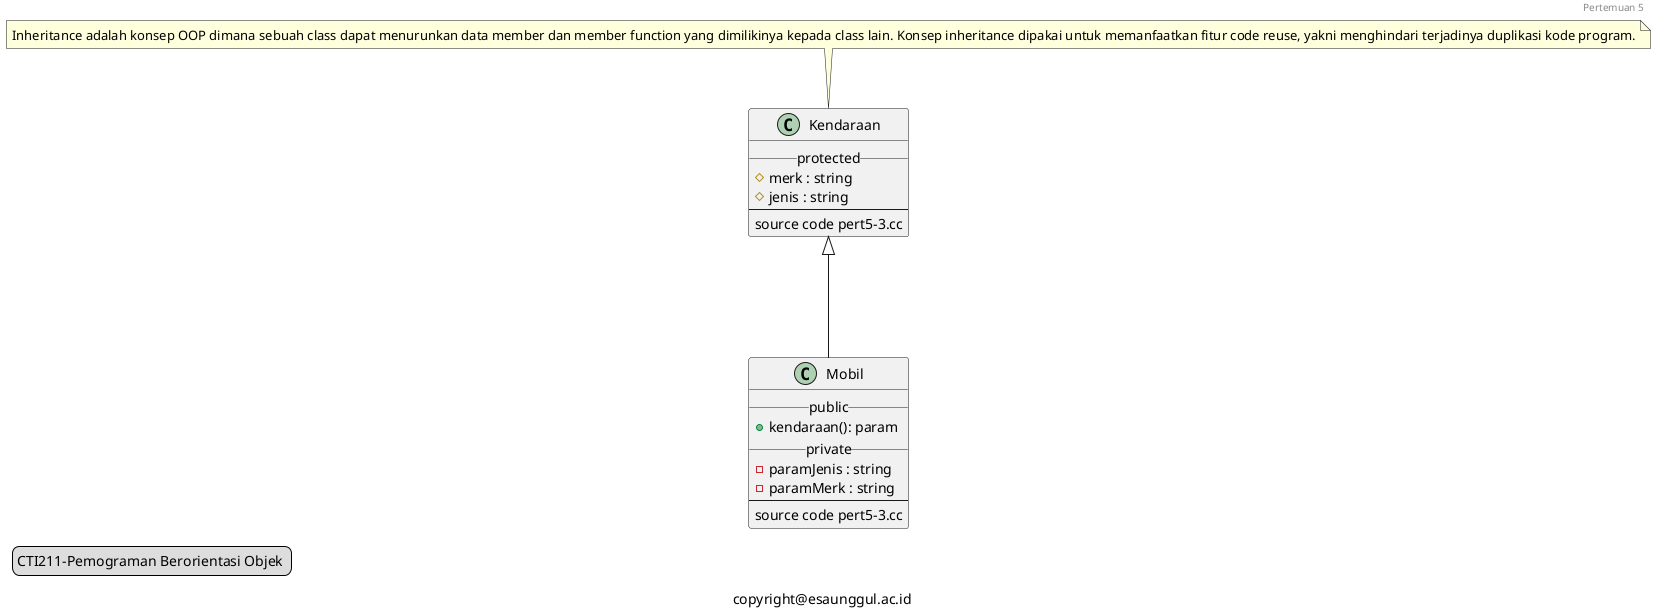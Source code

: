 @startuml inheritance
header 
Pertemuan 5
endheader
caption copyright@esaunggul.ac.id
legend left
    CTI211-Pemograman Berorientasi Objek 
endlegend

class Kendaraan{
    __ protected __
    # merk : string
    # jenis : string
    --
    source code pert5-3.cc
}

class Mobil{
    __ public __
    + kendaraan(): param
    __ private __
    - paramJenis : string
    - paramMerk : string
    --
    source code pert5-3.cc
}

Kendaraan <|--- Mobil

note top of Kendaraan : Inheritance adalah konsep OOP dimana sebuah class dapat menurunkan data member dan member function yang dimilikinya kepada class lain. Konsep inheritance dipakai untuk memanfaatkan fitur code reuse, yakni menghindari terjadinya duplikasi kode program.

@enduml